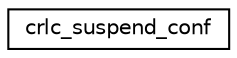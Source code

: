 digraph "Graphical Class Hierarchy"
{
 // LATEX_PDF_SIZE
  edge [fontname="Helvetica",fontsize="10",labelfontname="Helvetica",labelfontsize="10"];
  node [fontname="Helvetica",fontsize="10",shape=record];
  rankdir="LR";
  Node0 [label="crlc_suspend_conf",height=0.2,width=0.4,color="black", fillcolor="white", style="filled",URL="$structcrlc__suspend__conf.html",tooltip=" "];
}
